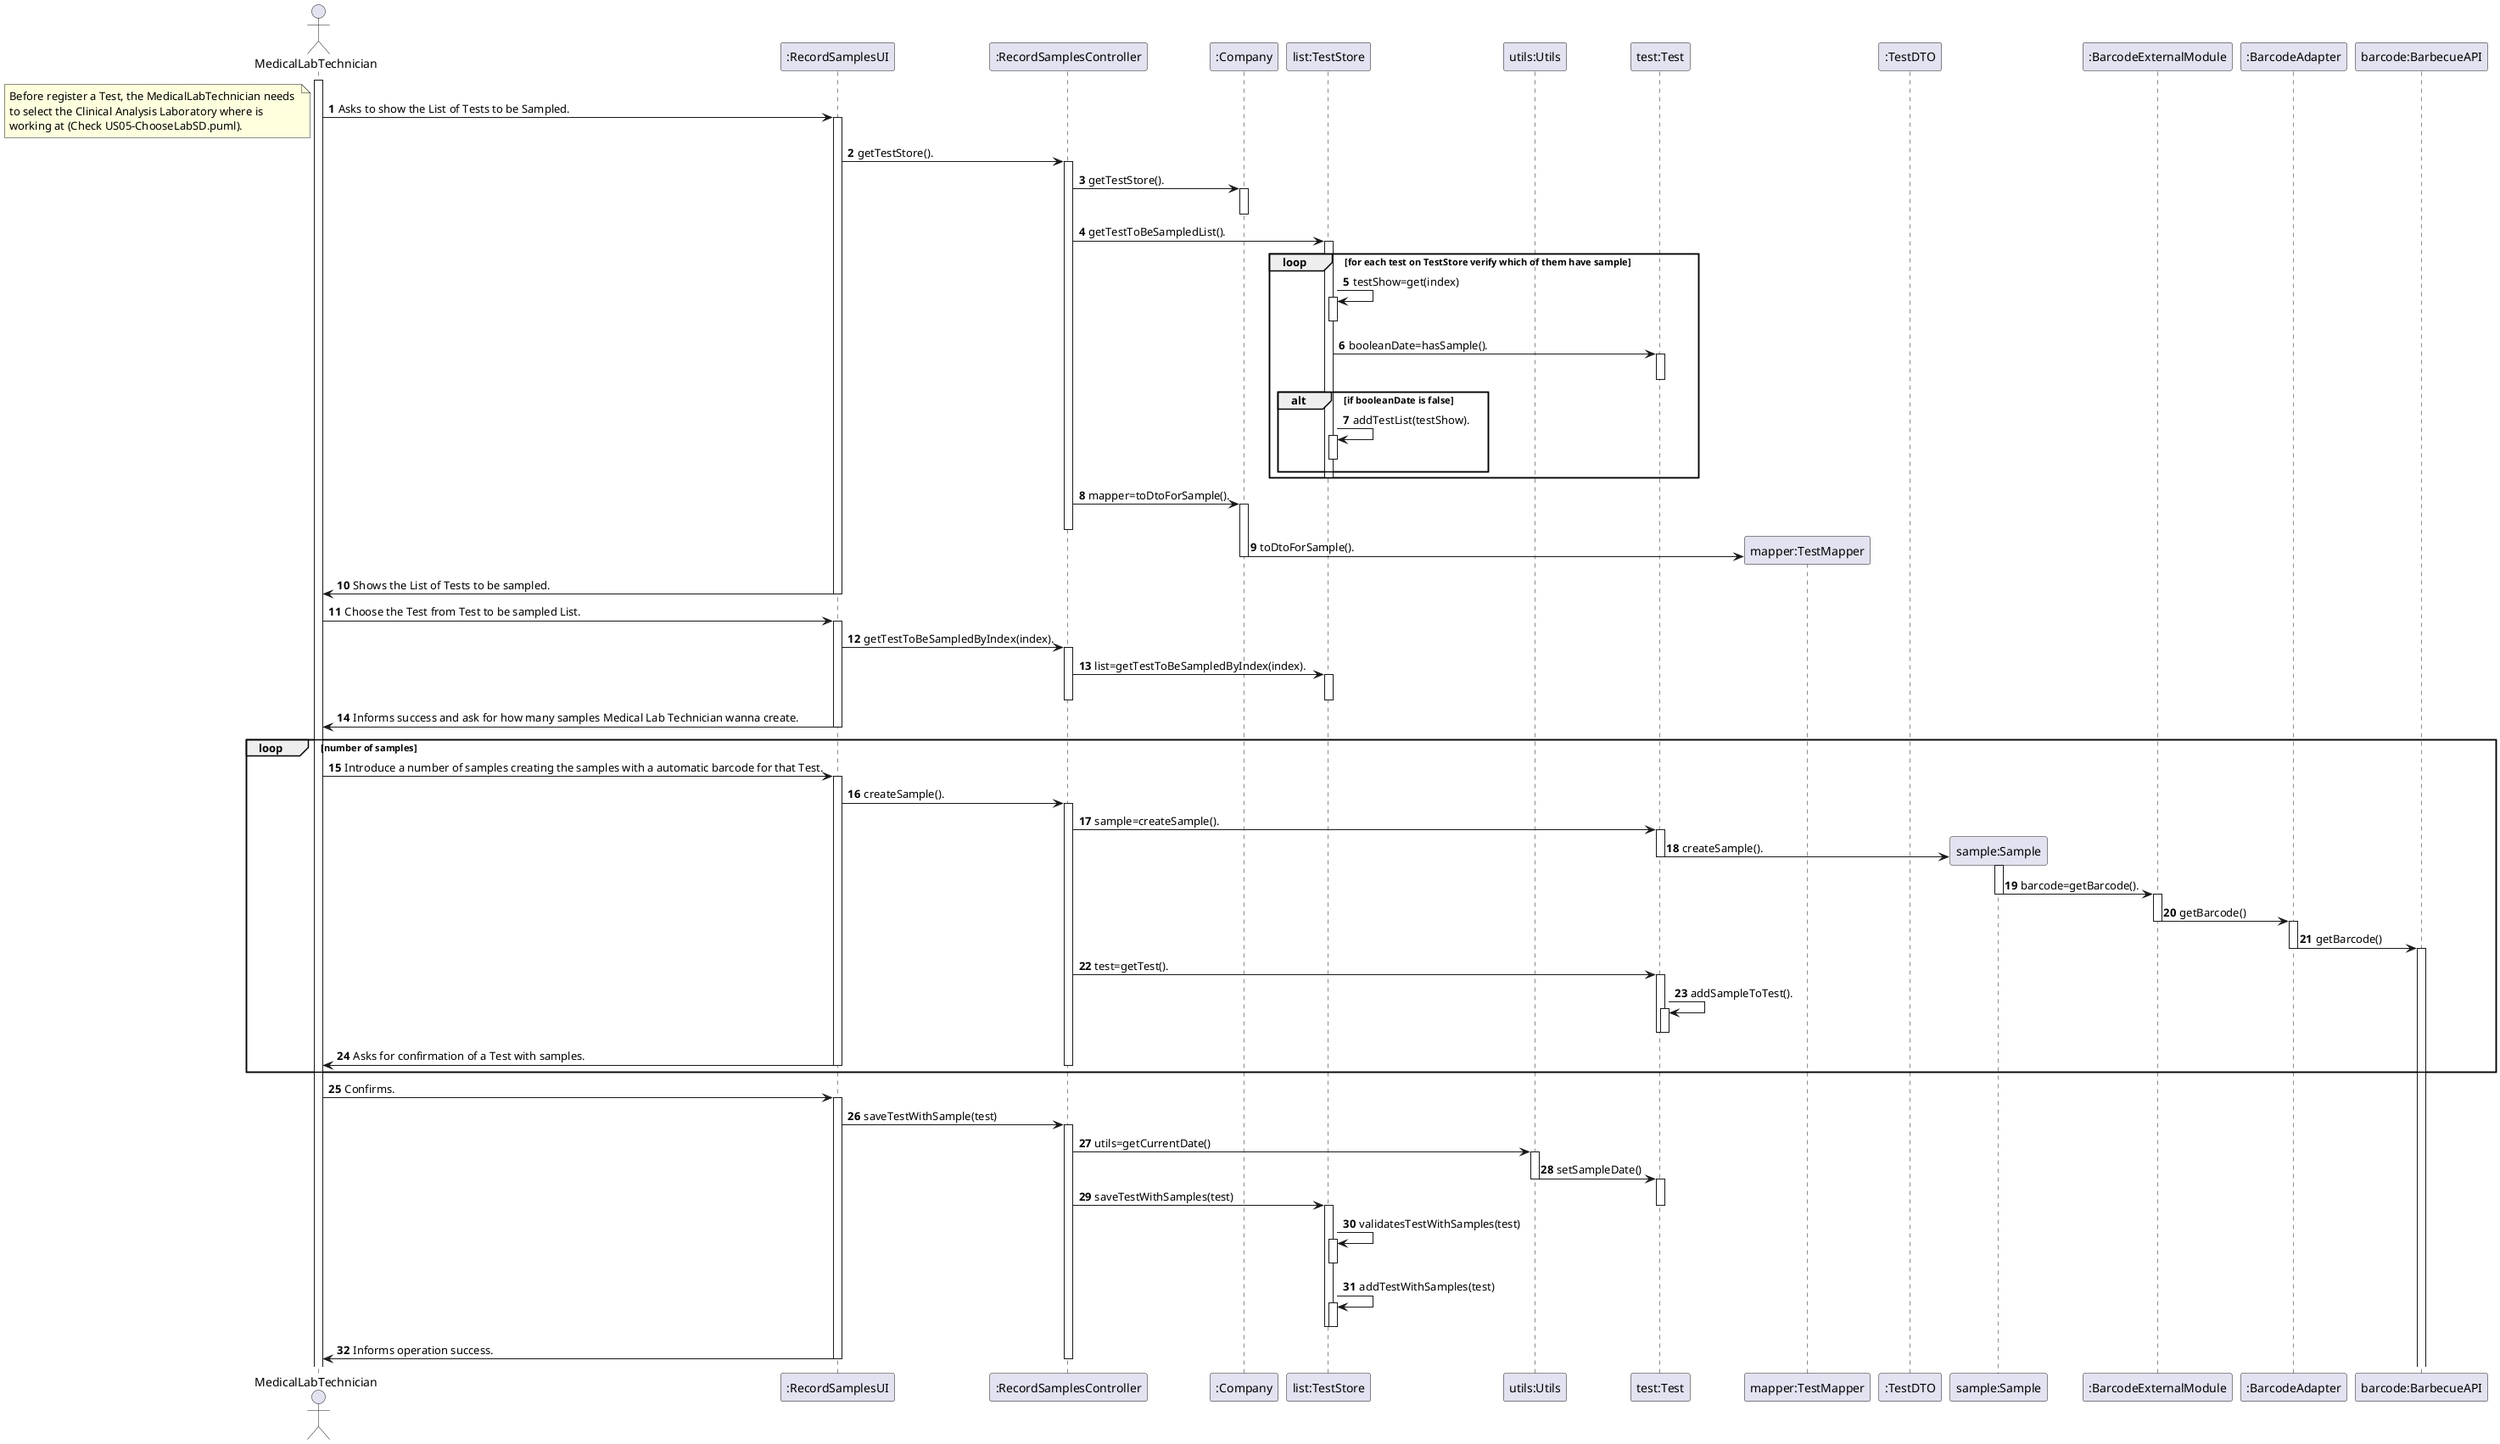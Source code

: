 @startuml
'https://plantuml.com/sequence-diagram

autonumber

actor MedicalLabTechnician as MLT
participant ":RecordSamplesUI" as UI
participant ":RecordSamplesController" as Controller
participant ":Company" as Company
participant "list:TestStore" as TestStore
participant "utils:Utils" as Utils
participant "test:Test" as Test
participant "mapper:TestMapper" as ToBeSampledMapper
participant ":TestDTO" as ToBeSampledListDTO
participant "sample:Sample" as Sample
participant ":BarcodeExternalModule" as ExternalModule
participant ":BarcodeAdapter" as Adapter
participant "barcode:BarbecueAPI" as API

activate MLT
MLT -> UI: Asks to show the List of Tests to be Sampled.
note left : Before register a Test, the MedicalLabTechnician needs \nto select the Clinical Analysis Laboratory where is \nworking at (Check US05-ChooseLabSD.puml).
    activate UI
    UI -> Controller: getTestStore().
        activate Controller
        Controller -> Company: getTestStore().
        activate Company
        deactivate Company
        Controller -> TestStore: getTestToBeSampledList().
            activate TestStore
loop for each test on TestStore verify which of them have sample
TestStore -> TestStore: testShow=get(index)
activate TestStore
deactivate TestStore
    TestStore -> Test: booleanDate=hasSample().
    activate Test
    deactivate Test

    alt if booleanDate is false
    TestStore -> TestStore: addTestList(testShow).
    activate TestStore
    deactivate TestStore
    end
            deactivate TestStore
end
            Controller -> Company: mapper=toDtoForSample().
            activate Company
            deactivate Controller
            Company -> ToBeSampledMapper**: toDtoForSample().
                deactivate Company
                UI -> MLT: Shows the List of Tests to be sampled.
    deactivate UI
MLT -> UI: Choose the Test from Test to be sampled List.
    activate UI
    UI -> Controller: getTestToBeSampledByIndex(index).
        activate Controller
        Controller -> TestStore: list=getTestToBeSampledByIndex(index).
            activate TestStore
            deactivate TestStore
        deactivate Controller
        UI -> MLT: Informs success and ask for how many samples Medical Lab Technician wanna create.
    deactivate UI
loop number of samples

MLT -> UI: Introduce a number of samples creating the samples with a automatic barcode for that Test.
    activate UI
    UI -> Controller: createSample().
        activate Controller
            Controller -> Test: sample=createSample().
                activate Test
                Test -> Sample**: createSample().
                deactivate Test
                    activate Sample
                    Sample -> ExternalModule : barcode=getBarcode().
                    deactivate Sample
                    activate ExternalModule
                    ExternalModule -> Adapter : getBarcode()
                    deactivate ExternalModule
                        activate Adapter
                            Adapter -> API : getBarcode()
                            deactivate Adapter
                            activate API
                            deactivate API
                Controller -> Test : test=getTest().
                    activate Test
                    Test -> Test: addSampleToTest().
                    activate Test
                    deactivate Test
                    deactivate Test
    UI -> MLT: Asks for confirmation of a Test with samples.
        deactivate Controller
    deactivate UI

end
MLT -> UI: Confirms.
    activate UI
    UI -> Controller : saveTestWithSample(test)
        activate Controller
        Controller -> Utils : utils=getCurrentDate()
        activate Utils
        Utils -> Test : setSampleDate()
        deactivate Utils
            activate Test
        Controller -> TestStore : saveTestWithSamples(test)
            deactivate Test
            activate TestStore
            TestStore -> TestStore : validatesTestWithSamples(test)
                activate TestStore
                deactivate TestStore
                TestStore -> TestStore : addTestWithSamples(test)
                    activate TestStore
                    deactivate TestStore
            deactivate TestStore
            UI -> MLT: Informs operation success.
        deactivate Controller
    deactivate UI


@enduml